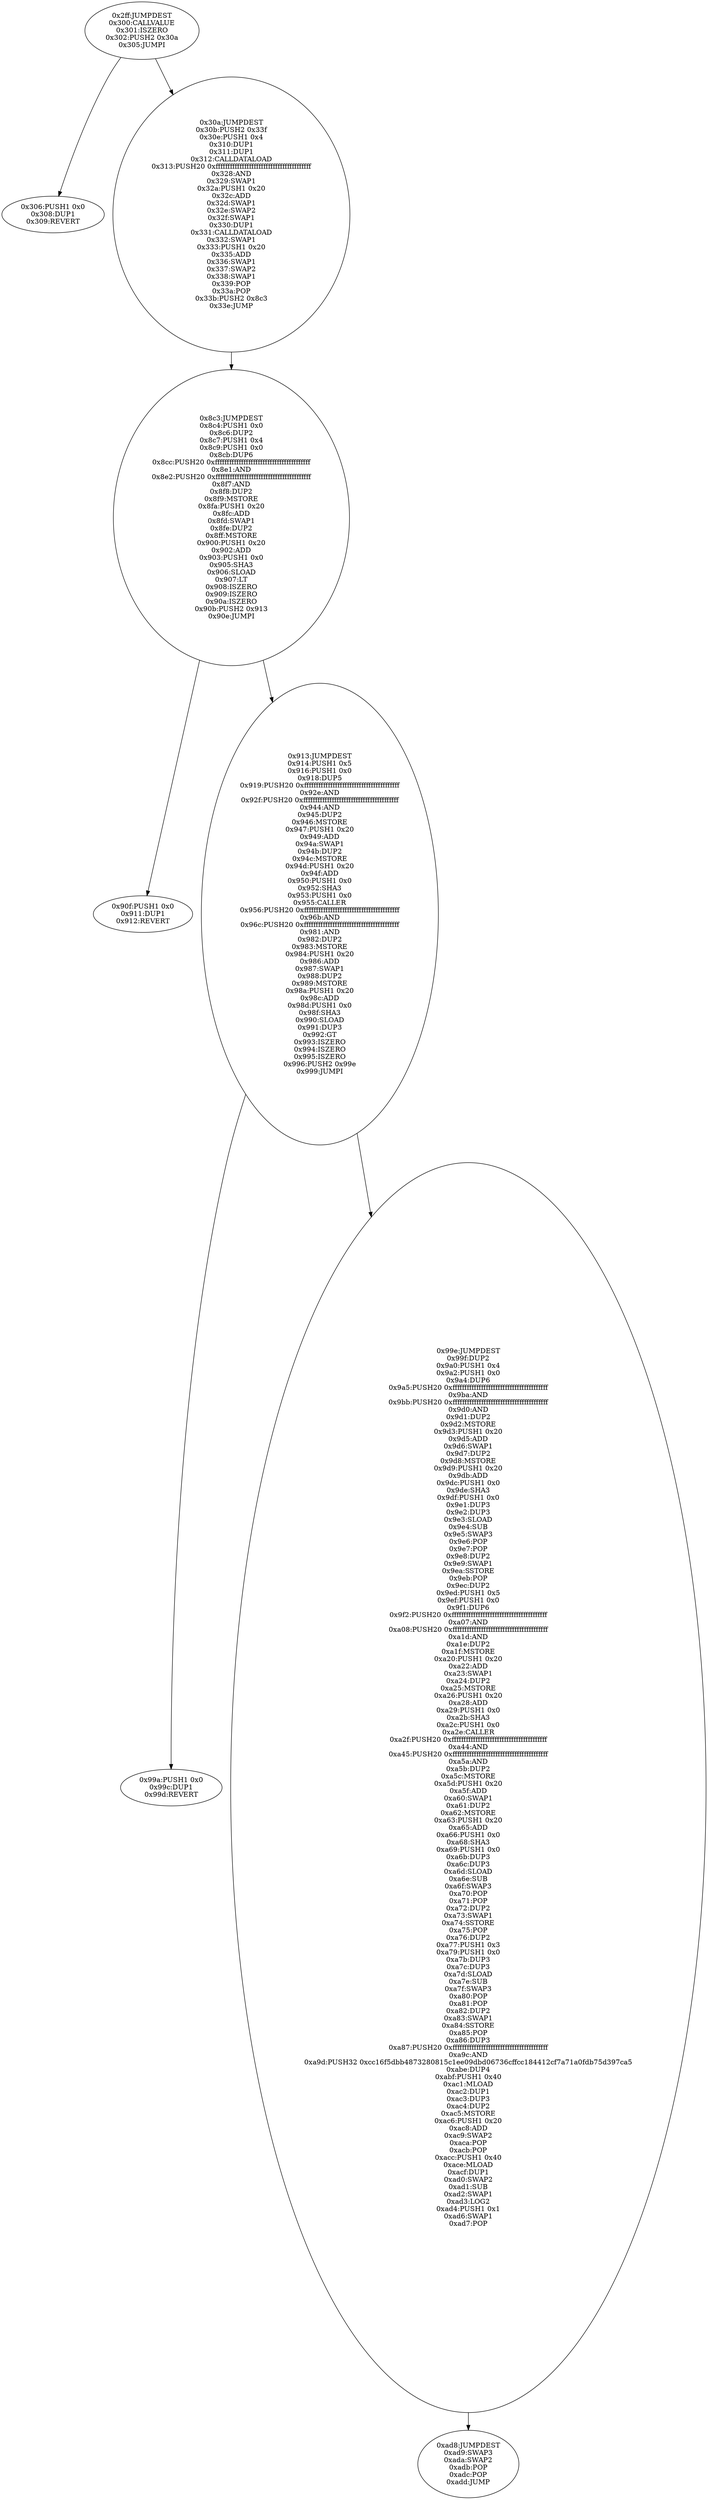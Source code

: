 digraph{
767[label="0x2ff:JUMPDEST
0x300:CALLVALUE
0x301:ISZERO
0x302:PUSH2 0x30a
0x305:JUMPI"]
767 -> 774
767 -> 778
774[label="0x306:PUSH1 0x0
0x308:DUP1
0x309:REVERT"]
778[label="0x30a:JUMPDEST
0x30b:PUSH2 0x33f
0x30e:PUSH1 0x4
0x310:DUP1
0x311:DUP1
0x312:CALLDATALOAD
0x313:PUSH20 0xffffffffffffffffffffffffffffffffffffffff
0x328:AND
0x329:SWAP1
0x32a:PUSH1 0x20
0x32c:ADD
0x32d:SWAP1
0x32e:SWAP2
0x32f:SWAP1
0x330:DUP1
0x331:CALLDATALOAD
0x332:SWAP1
0x333:PUSH1 0x20
0x335:ADD
0x336:SWAP1
0x337:SWAP2
0x338:SWAP1
0x339:POP
0x33a:POP
0x33b:PUSH2 0x8c3
0x33e:JUMP"]
778 -> 2243
2243[label="0x8c3:JUMPDEST
0x8c4:PUSH1 0x0
0x8c6:DUP2
0x8c7:PUSH1 0x4
0x8c9:PUSH1 0x0
0x8cb:DUP6
0x8cc:PUSH20 0xffffffffffffffffffffffffffffffffffffffff
0x8e1:AND
0x8e2:PUSH20 0xffffffffffffffffffffffffffffffffffffffff
0x8f7:AND
0x8f8:DUP2
0x8f9:MSTORE
0x8fa:PUSH1 0x20
0x8fc:ADD
0x8fd:SWAP1
0x8fe:DUP2
0x8ff:MSTORE
0x900:PUSH1 0x20
0x902:ADD
0x903:PUSH1 0x0
0x905:SHA3
0x906:SLOAD
0x907:LT
0x908:ISZERO
0x909:ISZERO
0x90a:ISZERO
0x90b:PUSH2 0x913
0x90e:JUMPI"]
2243 -> 2319
2243 -> 2323
2319[label="0x90f:PUSH1 0x0
0x911:DUP1
0x912:REVERT"]
2323[label="0x913:JUMPDEST
0x914:PUSH1 0x5
0x916:PUSH1 0x0
0x918:DUP5
0x919:PUSH20 0xffffffffffffffffffffffffffffffffffffffff
0x92e:AND
0x92f:PUSH20 0xffffffffffffffffffffffffffffffffffffffff
0x944:AND
0x945:DUP2
0x946:MSTORE
0x947:PUSH1 0x20
0x949:ADD
0x94a:SWAP1
0x94b:DUP2
0x94c:MSTORE
0x94d:PUSH1 0x20
0x94f:ADD
0x950:PUSH1 0x0
0x952:SHA3
0x953:PUSH1 0x0
0x955:CALLER
0x956:PUSH20 0xffffffffffffffffffffffffffffffffffffffff
0x96b:AND
0x96c:PUSH20 0xffffffffffffffffffffffffffffffffffffffff
0x981:AND
0x982:DUP2
0x983:MSTORE
0x984:PUSH1 0x20
0x986:ADD
0x987:SWAP1
0x988:DUP2
0x989:MSTORE
0x98a:PUSH1 0x20
0x98c:ADD
0x98d:PUSH1 0x0
0x98f:SHA3
0x990:SLOAD
0x991:DUP3
0x992:GT
0x993:ISZERO
0x994:ISZERO
0x995:ISZERO
0x996:PUSH2 0x99e
0x999:JUMPI"]
2323 -> 2458
2323 -> 2462
2458[label="0x99a:PUSH1 0x0
0x99c:DUP1
0x99d:REVERT"]
2462[label="0x99e:JUMPDEST
0x99f:DUP2
0x9a0:PUSH1 0x4
0x9a2:PUSH1 0x0
0x9a4:DUP6
0x9a5:PUSH20 0xffffffffffffffffffffffffffffffffffffffff
0x9ba:AND
0x9bb:PUSH20 0xffffffffffffffffffffffffffffffffffffffff
0x9d0:AND
0x9d1:DUP2
0x9d2:MSTORE
0x9d3:PUSH1 0x20
0x9d5:ADD
0x9d6:SWAP1
0x9d7:DUP2
0x9d8:MSTORE
0x9d9:PUSH1 0x20
0x9db:ADD
0x9dc:PUSH1 0x0
0x9de:SHA3
0x9df:PUSH1 0x0
0x9e1:DUP3
0x9e2:DUP3
0x9e3:SLOAD
0x9e4:SUB
0x9e5:SWAP3
0x9e6:POP
0x9e7:POP
0x9e8:DUP2
0x9e9:SWAP1
0x9ea:SSTORE
0x9eb:POP
0x9ec:DUP2
0x9ed:PUSH1 0x5
0x9ef:PUSH1 0x0
0x9f1:DUP6
0x9f2:PUSH20 0xffffffffffffffffffffffffffffffffffffffff
0xa07:AND
0xa08:PUSH20 0xffffffffffffffffffffffffffffffffffffffff
0xa1d:AND
0xa1e:DUP2
0xa1f:MSTORE
0xa20:PUSH1 0x20
0xa22:ADD
0xa23:SWAP1
0xa24:DUP2
0xa25:MSTORE
0xa26:PUSH1 0x20
0xa28:ADD
0xa29:PUSH1 0x0
0xa2b:SHA3
0xa2c:PUSH1 0x0
0xa2e:CALLER
0xa2f:PUSH20 0xffffffffffffffffffffffffffffffffffffffff
0xa44:AND
0xa45:PUSH20 0xffffffffffffffffffffffffffffffffffffffff
0xa5a:AND
0xa5b:DUP2
0xa5c:MSTORE
0xa5d:PUSH1 0x20
0xa5f:ADD
0xa60:SWAP1
0xa61:DUP2
0xa62:MSTORE
0xa63:PUSH1 0x20
0xa65:ADD
0xa66:PUSH1 0x0
0xa68:SHA3
0xa69:PUSH1 0x0
0xa6b:DUP3
0xa6c:DUP3
0xa6d:SLOAD
0xa6e:SUB
0xa6f:SWAP3
0xa70:POP
0xa71:POP
0xa72:DUP2
0xa73:SWAP1
0xa74:SSTORE
0xa75:POP
0xa76:DUP2
0xa77:PUSH1 0x3
0xa79:PUSH1 0x0
0xa7b:DUP3
0xa7c:DUP3
0xa7d:SLOAD
0xa7e:SUB
0xa7f:SWAP3
0xa80:POP
0xa81:POP
0xa82:DUP2
0xa83:SWAP1
0xa84:SSTORE
0xa85:POP
0xa86:DUP3
0xa87:PUSH20 0xffffffffffffffffffffffffffffffffffffffff
0xa9c:AND
0xa9d:PUSH32 0xcc16f5dbb4873280815c1ee09dbd06736cffcc184412cf7a71a0fdb75d397ca5
0xabe:DUP4
0xabf:PUSH1 0x40
0xac1:MLOAD
0xac2:DUP1
0xac3:DUP3
0xac4:DUP2
0xac5:MSTORE
0xac6:PUSH1 0x20
0xac8:ADD
0xac9:SWAP2
0xaca:POP
0xacb:POP
0xacc:PUSH1 0x40
0xace:MLOAD
0xacf:DUP1
0xad0:SWAP2
0xad1:SUB
0xad2:SWAP1
0xad3:LOG2
0xad4:PUSH1 0x1
0xad6:SWAP1
0xad7:POP"]
2462 -> 2776
2776[label="0xad8:JUMPDEST
0xad9:SWAP3
0xada:SWAP2
0xadb:POP
0xadc:POP
0xadd:JUMP"]

}